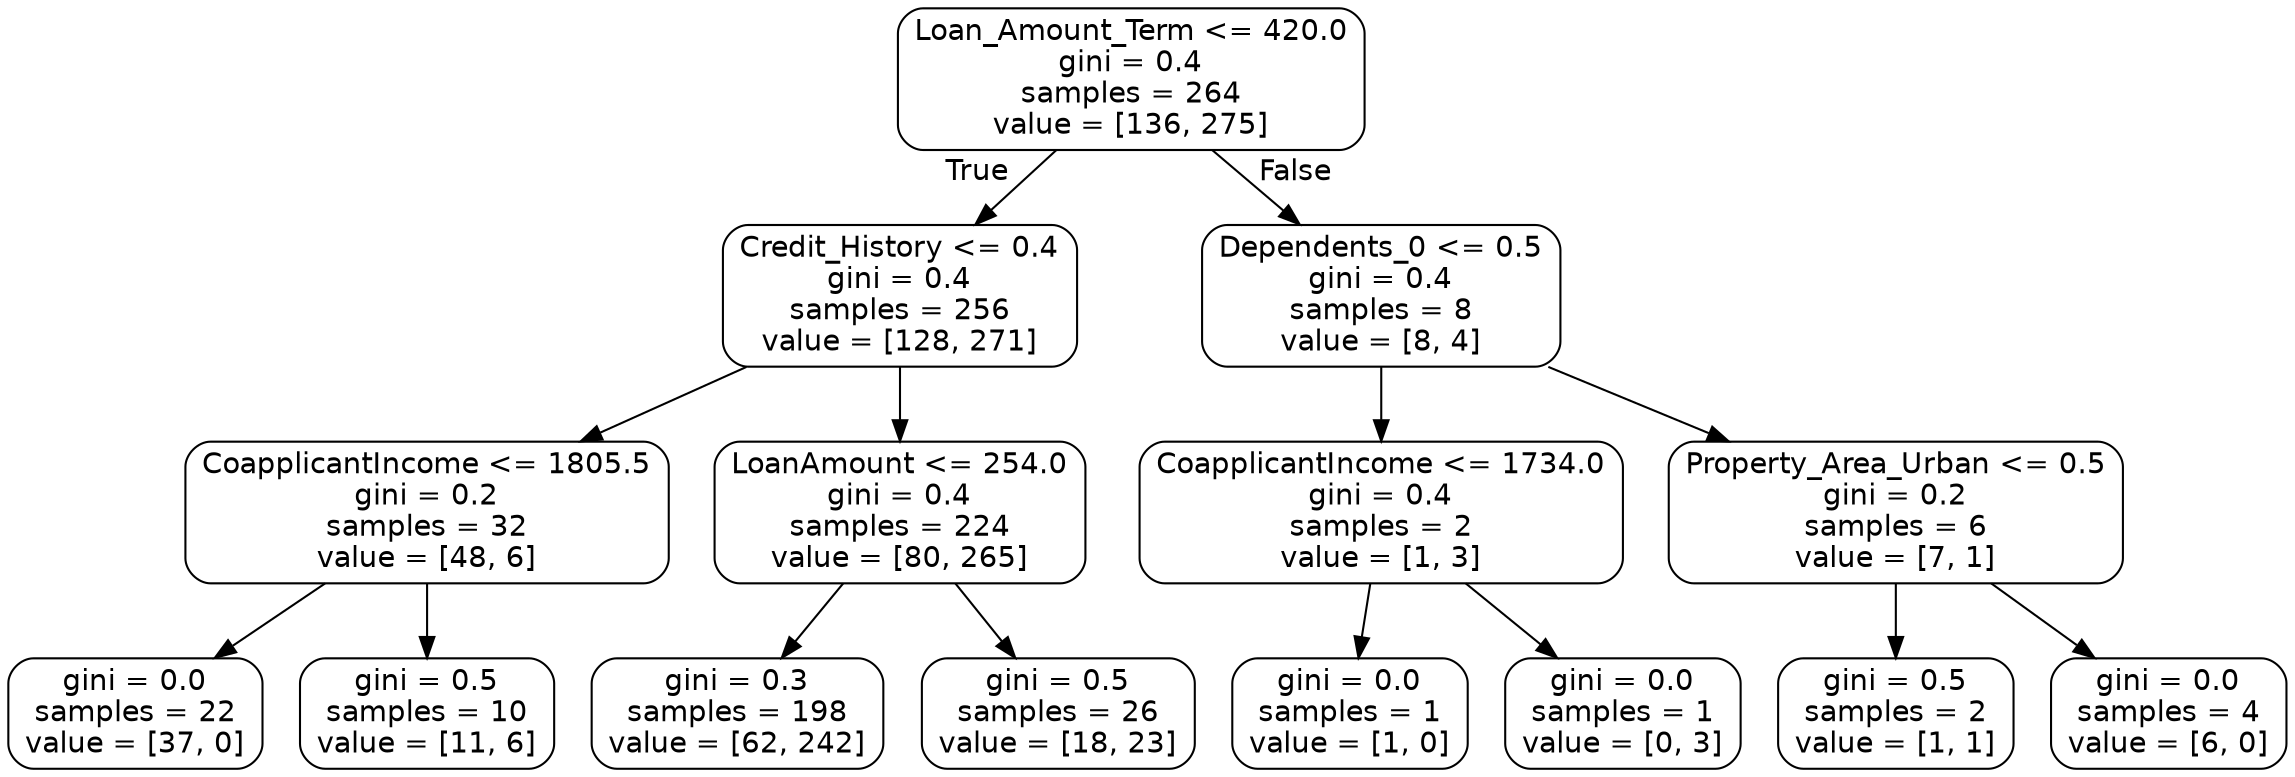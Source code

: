 digraph Tree {
node [shape=box, style="rounded", color="black", fontname=helvetica] ;
edge [fontname=helvetica] ;
0 [label="Loan_Amount_Term <= 420.0\ngini = 0.4\nsamples = 264\nvalue = [136, 275]"] ;
1 [label="Credit_History <= 0.4\ngini = 0.4\nsamples = 256\nvalue = [128, 271]"] ;
0 -> 1 [labeldistance=2.5, labelangle=45, headlabel="True"] ;
2 [label="CoapplicantIncome <= 1805.5\ngini = 0.2\nsamples = 32\nvalue = [48, 6]"] ;
1 -> 2 ;
3 [label="gini = 0.0\nsamples = 22\nvalue = [37, 0]"] ;
2 -> 3 ;
4 [label="gini = 0.5\nsamples = 10\nvalue = [11, 6]"] ;
2 -> 4 ;
5 [label="LoanAmount <= 254.0\ngini = 0.4\nsamples = 224\nvalue = [80, 265]"] ;
1 -> 5 ;
6 [label="gini = 0.3\nsamples = 198\nvalue = [62, 242]"] ;
5 -> 6 ;
7 [label="gini = 0.5\nsamples = 26\nvalue = [18, 23]"] ;
5 -> 7 ;
8 [label="Dependents_0 <= 0.5\ngini = 0.4\nsamples = 8\nvalue = [8, 4]"] ;
0 -> 8 [labeldistance=2.5, labelangle=-45, headlabel="False"] ;
9 [label="CoapplicantIncome <= 1734.0\ngini = 0.4\nsamples = 2\nvalue = [1, 3]"] ;
8 -> 9 ;
10 [label="gini = 0.0\nsamples = 1\nvalue = [1, 0]"] ;
9 -> 10 ;
11 [label="gini = 0.0\nsamples = 1\nvalue = [0, 3]"] ;
9 -> 11 ;
12 [label="Property_Area_Urban <= 0.5\ngini = 0.2\nsamples = 6\nvalue = [7, 1]"] ;
8 -> 12 ;
13 [label="gini = 0.5\nsamples = 2\nvalue = [1, 1]"] ;
12 -> 13 ;
14 [label="gini = 0.0\nsamples = 4\nvalue = [6, 0]"] ;
12 -> 14 ;
}